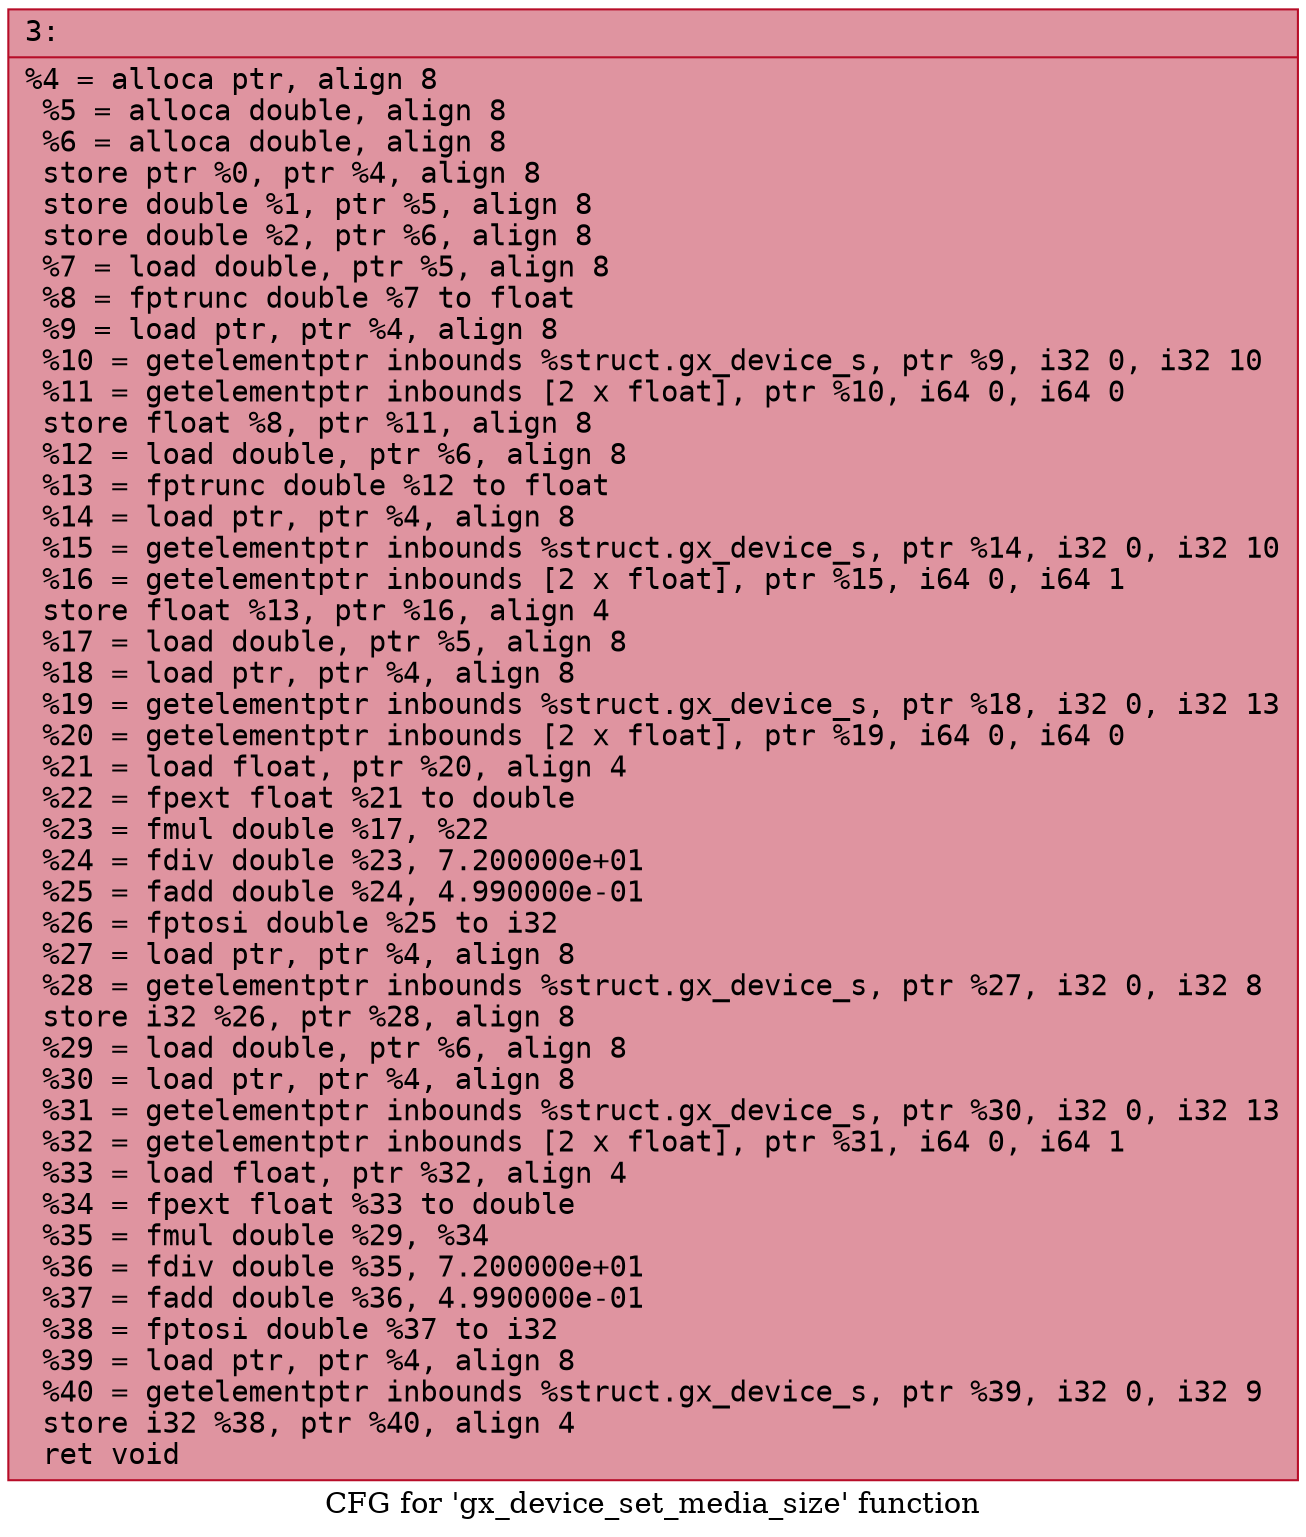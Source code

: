 digraph "CFG for 'gx_device_set_media_size' function" {
	label="CFG for 'gx_device_set_media_size' function";

	Node0x600001eef0c0 [shape=record,color="#b70d28ff", style=filled, fillcolor="#b70d2870" fontname="Courier",label="{3:\l|  %4 = alloca ptr, align 8\l  %5 = alloca double, align 8\l  %6 = alloca double, align 8\l  store ptr %0, ptr %4, align 8\l  store double %1, ptr %5, align 8\l  store double %2, ptr %6, align 8\l  %7 = load double, ptr %5, align 8\l  %8 = fptrunc double %7 to float\l  %9 = load ptr, ptr %4, align 8\l  %10 = getelementptr inbounds %struct.gx_device_s, ptr %9, i32 0, i32 10\l  %11 = getelementptr inbounds [2 x float], ptr %10, i64 0, i64 0\l  store float %8, ptr %11, align 8\l  %12 = load double, ptr %6, align 8\l  %13 = fptrunc double %12 to float\l  %14 = load ptr, ptr %4, align 8\l  %15 = getelementptr inbounds %struct.gx_device_s, ptr %14, i32 0, i32 10\l  %16 = getelementptr inbounds [2 x float], ptr %15, i64 0, i64 1\l  store float %13, ptr %16, align 4\l  %17 = load double, ptr %5, align 8\l  %18 = load ptr, ptr %4, align 8\l  %19 = getelementptr inbounds %struct.gx_device_s, ptr %18, i32 0, i32 13\l  %20 = getelementptr inbounds [2 x float], ptr %19, i64 0, i64 0\l  %21 = load float, ptr %20, align 4\l  %22 = fpext float %21 to double\l  %23 = fmul double %17, %22\l  %24 = fdiv double %23, 7.200000e+01\l  %25 = fadd double %24, 4.990000e-01\l  %26 = fptosi double %25 to i32\l  %27 = load ptr, ptr %4, align 8\l  %28 = getelementptr inbounds %struct.gx_device_s, ptr %27, i32 0, i32 8\l  store i32 %26, ptr %28, align 8\l  %29 = load double, ptr %6, align 8\l  %30 = load ptr, ptr %4, align 8\l  %31 = getelementptr inbounds %struct.gx_device_s, ptr %30, i32 0, i32 13\l  %32 = getelementptr inbounds [2 x float], ptr %31, i64 0, i64 1\l  %33 = load float, ptr %32, align 4\l  %34 = fpext float %33 to double\l  %35 = fmul double %29, %34\l  %36 = fdiv double %35, 7.200000e+01\l  %37 = fadd double %36, 4.990000e-01\l  %38 = fptosi double %37 to i32\l  %39 = load ptr, ptr %4, align 8\l  %40 = getelementptr inbounds %struct.gx_device_s, ptr %39, i32 0, i32 9\l  store i32 %38, ptr %40, align 4\l  ret void\l}"];
}
